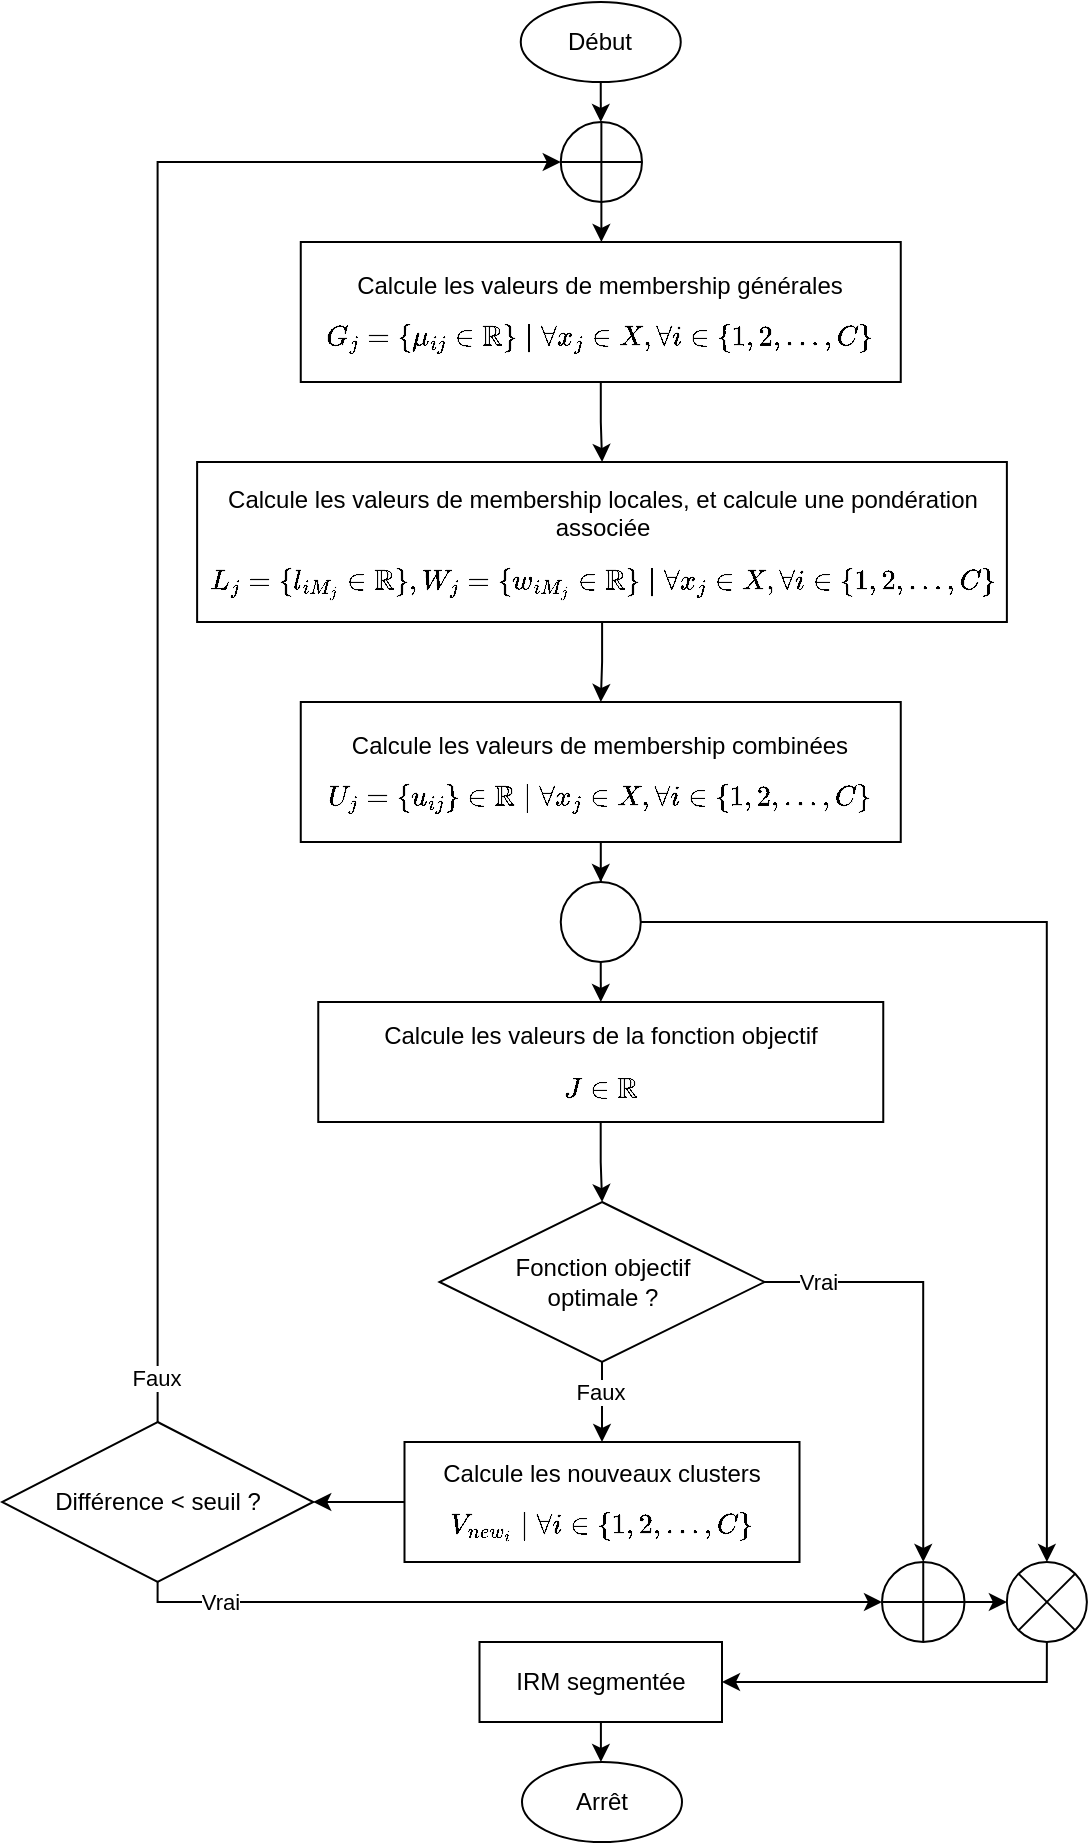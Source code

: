 <mxfile version="22.1.2" type="device">
  <diagram id="C5RBs43oDa-KdzZeNtuy" name="Page-1">
    <mxGraphModel dx="1313" dy="776" grid="1" gridSize="10" guides="1" tooltips="1" connect="1" arrows="1" fold="1" page="1" pageScale="1" pageWidth="827" pageHeight="1169" math="1" shadow="0">
      <root>
        <mxCell id="WIyWlLk6GJQsqaUBKTNV-0" />
        <mxCell id="WIyWlLk6GJQsqaUBKTNV-1" parent="WIyWlLk6GJQsqaUBKTNV-0" />
        <mxCell id="LFshwn0Ff7j0tCdY09gB-49" value="" style="edgeStyle=orthogonalEdgeStyle;rounded=0;orthogonalLoop=1;jettySize=auto;html=1;" parent="WIyWlLk6GJQsqaUBKTNV-1" source="LFshwn0Ff7j0tCdY09gB-0" target="LFshwn0Ff7j0tCdY09gB-48" edge="1">
          <mxGeometry relative="1" as="geometry" />
        </mxCell>
        <mxCell id="LFshwn0Ff7j0tCdY09gB-0" value="Début" style="ellipse;whiteSpace=wrap;html=1;" parent="WIyWlLk6GJQsqaUBKTNV-1" vertex="1">
          <mxGeometry x="379.38" y="120" width="80" height="40" as="geometry" />
        </mxCell>
        <mxCell id="LFshwn0Ff7j0tCdY09gB-4" value="" style="edgeStyle=orthogonalEdgeStyle;rounded=0;orthogonalLoop=1;jettySize=auto;html=1;" parent="WIyWlLk6GJQsqaUBKTNV-1" source="LFshwn0Ff7j0tCdY09gB-1" target="LFshwn0Ff7j0tCdY09gB-3" edge="1">
          <mxGeometry relative="1" as="geometry" />
        </mxCell>
        <mxCell id="LFshwn0Ff7j0tCdY09gB-1" value="Calcule les valeurs de membership générales&lt;br&gt;$$G_j = \{\mu_{ij} \in \mathbb{R}\} \mid \forall x_j \in X, \forall i \in \{1,2,...,C\}$$" style="whiteSpace=wrap;html=1;verticalAlign=middle;spacingTop=12;" parent="WIyWlLk6GJQsqaUBKTNV-1" vertex="1">
          <mxGeometry x="269.38" y="240" width="300" height="70" as="geometry" />
        </mxCell>
        <mxCell id="LFshwn0Ff7j0tCdY09gB-11" value="" style="edgeStyle=orthogonalEdgeStyle;rounded=0;orthogonalLoop=1;jettySize=auto;html=1;" parent="WIyWlLk6GJQsqaUBKTNV-1" source="LFshwn0Ff7j0tCdY09gB-3" target="LFshwn0Ff7j0tCdY09gB-10" edge="1">
          <mxGeometry relative="1" as="geometry" />
        </mxCell>
        <mxCell id="LFshwn0Ff7j0tCdY09gB-3" value="Calcule les valeurs de membership locales, et calcule une pondération associée&lt;br&gt;$$L_j= \{l_{iM_j} \in \mathbb{R}\}, W_j = \{w_{iM_j} \in \mathbb{R}\} \mid \forall x_j \in X, \forall i \in \{1,2,...,C\}$$" style="whiteSpace=wrap;html=1;spacingTop=12;" parent="WIyWlLk6GJQsqaUBKTNV-1" vertex="1">
          <mxGeometry x="217.56" y="350" width="404.88" height="80" as="geometry" />
        </mxCell>
        <mxCell id="LFshwn0Ff7j0tCdY09gB-24" value="" style="edgeStyle=orthogonalEdgeStyle;rounded=0;orthogonalLoop=1;jettySize=auto;html=1;" parent="WIyWlLk6GJQsqaUBKTNV-1" source="LFshwn0Ff7j0tCdY09gB-10" target="LFshwn0Ff7j0tCdY09gB-23" edge="1">
          <mxGeometry relative="1" as="geometry" />
        </mxCell>
        <mxCell id="LFshwn0Ff7j0tCdY09gB-10" value="Calcule les valeurs de membership combinées&lt;br&gt;$$U_j = \{u_{ij}\} \in \mathbb{R} \mid \forall x_j \in X, \forall i \in \{1,2,...,C\}$$" style="whiteSpace=wrap;html=1;spacingTop=12;" parent="WIyWlLk6GJQsqaUBKTNV-1" vertex="1">
          <mxGeometry x="269.38" y="470" width="300" height="70" as="geometry" />
        </mxCell>
        <mxCell id="LFshwn0Ff7j0tCdY09gB-16" value="" style="edgeStyle=orthogonalEdgeStyle;rounded=0;orthogonalLoop=1;jettySize=auto;html=1;" parent="WIyWlLk6GJQsqaUBKTNV-1" source="LFshwn0Ff7j0tCdY09gB-12" target="LFshwn0Ff7j0tCdY09gB-15" edge="1">
          <mxGeometry relative="1" as="geometry" />
        </mxCell>
        <mxCell id="LFshwn0Ff7j0tCdY09gB-12" value="Calcule les valeurs de la fonction objectif&lt;br&gt;$$J \in \mathbb{R}$$" style="whiteSpace=wrap;html=1;spacingTop=12;" parent="WIyWlLk6GJQsqaUBKTNV-1" vertex="1">
          <mxGeometry x="278.13" y="620" width="282.5" height="60" as="geometry" />
        </mxCell>
        <mxCell id="LFshwn0Ff7j0tCdY09gB-33" value="" style="edgeStyle=orthogonalEdgeStyle;rounded=0;orthogonalLoop=1;jettySize=auto;html=1;" parent="WIyWlLk6GJQsqaUBKTNV-1" source="LFshwn0Ff7j0tCdY09gB-15" target="LFshwn0Ff7j0tCdY09gB-32" edge="1">
          <mxGeometry relative="1" as="geometry" />
        </mxCell>
        <mxCell id="LFshwn0Ff7j0tCdY09gB-34" value="Faux" style="edgeLabel;html=1;align=center;verticalAlign=middle;resizable=0;points=[];" parent="LFshwn0Ff7j0tCdY09gB-33" vertex="1" connectable="0">
          <mxGeometry x="-0.374" relative="1" as="geometry">
            <mxPoint x="-1" y="2" as="offset" />
          </mxGeometry>
        </mxCell>
        <mxCell id="LFshwn0Ff7j0tCdY09gB-53" style="edgeStyle=orthogonalEdgeStyle;rounded=0;orthogonalLoop=1;jettySize=auto;html=1;exitX=1;exitY=0.5;exitDx=0;exitDy=0;entryX=0.5;entryY=0;entryDx=0;entryDy=0;" parent="WIyWlLk6GJQsqaUBKTNV-1" source="LFshwn0Ff7j0tCdY09gB-15" target="TsPeEVxIqd-z6GiVTvfl-0" edge="1">
          <mxGeometry relative="1" as="geometry">
            <mxPoint x="600" y="760" as="targetPoint" />
          </mxGeometry>
        </mxCell>
        <mxCell id="LFshwn0Ff7j0tCdY09gB-55" value="Vrai" style="edgeLabel;html=1;align=center;verticalAlign=middle;resizable=0;points=[];" parent="LFshwn0Ff7j0tCdY09gB-53" vertex="1" connectable="0">
          <mxGeometry x="-0.248" y="-3" relative="1" as="geometry">
            <mxPoint x="-50" y="-3" as="offset" />
          </mxGeometry>
        </mxCell>
        <mxCell id="LFshwn0Ff7j0tCdY09gB-15" value="Fonction objectif&lt;br&gt;optimale ?" style="rhombus;whiteSpace=wrap;html=1;spacingTop=0;" parent="WIyWlLk6GJQsqaUBKTNV-1" vertex="1">
          <mxGeometry x="338.75" y="720" width="162.5" height="80" as="geometry" />
        </mxCell>
        <mxCell id="LFshwn0Ff7j0tCdY09gB-56" style="edgeStyle=orthogonalEdgeStyle;rounded=0;orthogonalLoop=1;jettySize=auto;html=1;exitX=0.5;exitY=1;exitDx=0;exitDy=0;entryX=1;entryY=0.5;entryDx=0;entryDy=0;" parent="WIyWlLk6GJQsqaUBKTNV-1" source="LFshwn0Ff7j0tCdY09gB-22" target="LFshwn0Ff7j0tCdY09gB-27" edge="1">
          <mxGeometry relative="1" as="geometry">
            <mxPoint x="520" y="1000" as="targetPoint" />
            <Array as="points">
              <mxPoint x="642" y="960" />
            </Array>
          </mxGeometry>
        </mxCell>
        <mxCell id="LFshwn0Ff7j0tCdY09gB-22" value="" style="shape=sumEllipse;perimeter=ellipsePerimeter;whiteSpace=wrap;html=1;backgroundOutline=1;" parent="WIyWlLk6GJQsqaUBKTNV-1" vertex="1">
          <mxGeometry x="622.44" y="900" width="40" height="40" as="geometry" />
        </mxCell>
        <mxCell id="LFshwn0Ff7j0tCdY09gB-25" value="" style="edgeStyle=orthogonalEdgeStyle;rounded=0;orthogonalLoop=1;jettySize=auto;html=1;" parent="WIyWlLk6GJQsqaUBKTNV-1" source="LFshwn0Ff7j0tCdY09gB-23" target="LFshwn0Ff7j0tCdY09gB-12" edge="1">
          <mxGeometry relative="1" as="geometry" />
        </mxCell>
        <mxCell id="LFshwn0Ff7j0tCdY09gB-54" style="edgeStyle=orthogonalEdgeStyle;rounded=0;orthogonalLoop=1;jettySize=auto;html=1;exitX=1;exitY=0.5;exitDx=0;exitDy=0;entryX=0.5;entryY=0;entryDx=0;entryDy=0;" parent="WIyWlLk6GJQsqaUBKTNV-1" source="LFshwn0Ff7j0tCdY09gB-23" target="LFshwn0Ff7j0tCdY09gB-22" edge="1">
          <mxGeometry relative="1" as="geometry" />
        </mxCell>
        <mxCell id="LFshwn0Ff7j0tCdY09gB-23" value="" style="ellipse;whiteSpace=wrap;html=1;spacingTop=10;" parent="WIyWlLk6GJQsqaUBKTNV-1" vertex="1">
          <mxGeometry x="399.38" y="560" width="40" height="40" as="geometry" />
        </mxCell>
        <mxCell id="LFshwn0Ff7j0tCdY09gB-30" value="" style="edgeStyle=orthogonalEdgeStyle;rounded=0;orthogonalLoop=1;jettySize=auto;html=1;" parent="WIyWlLk6GJQsqaUBKTNV-1" source="LFshwn0Ff7j0tCdY09gB-27" target="LFshwn0Ff7j0tCdY09gB-29" edge="1">
          <mxGeometry relative="1" as="geometry" />
        </mxCell>
        <mxCell id="LFshwn0Ff7j0tCdY09gB-27" value="IRM segmentée" style="whiteSpace=wrap;html=1;" parent="WIyWlLk6GJQsqaUBKTNV-1" vertex="1">
          <mxGeometry x="358.75" y="940" width="121.25" height="40" as="geometry" />
        </mxCell>
        <mxCell id="LFshwn0Ff7j0tCdY09gB-29" value="Arrêt" style="ellipse;whiteSpace=wrap;html=1;" parent="WIyWlLk6GJQsqaUBKTNV-1" vertex="1">
          <mxGeometry x="380" y="1000" width="80" height="40" as="geometry" />
        </mxCell>
        <mxCell id="LFshwn0Ff7j0tCdY09gB-57" value="" style="edgeStyle=orthogonalEdgeStyle;rounded=0;orthogonalLoop=1;jettySize=auto;html=1;" parent="WIyWlLk6GJQsqaUBKTNV-1" source="LFshwn0Ff7j0tCdY09gB-32" target="LFshwn0Ff7j0tCdY09gB-39" edge="1">
          <mxGeometry relative="1" as="geometry" />
        </mxCell>
        <mxCell id="LFshwn0Ff7j0tCdY09gB-32" value="Calcule les nouveaux clusters&lt;br&gt;$$V_{new_i} \mid \forall i \in \{1,2,...,C\} $$" style="whiteSpace=wrap;html=1;spacingTop=10;" parent="WIyWlLk6GJQsqaUBKTNV-1" vertex="1">
          <mxGeometry x="321.25" y="840" width="197.5" height="60" as="geometry" />
        </mxCell>
        <mxCell id="LFshwn0Ff7j0tCdY09gB-52" style="edgeStyle=orthogonalEdgeStyle;rounded=0;orthogonalLoop=1;jettySize=auto;html=1;exitX=0.5;exitY=0;exitDx=0;exitDy=0;entryX=0;entryY=0.5;entryDx=0;entryDy=0;" parent="WIyWlLk6GJQsqaUBKTNV-1" source="LFshwn0Ff7j0tCdY09gB-39" target="LFshwn0Ff7j0tCdY09gB-48" edge="1">
          <mxGeometry relative="1" as="geometry" />
        </mxCell>
        <mxCell id="LFshwn0Ff7j0tCdY09gB-61" value="Faux" style="edgeLabel;html=1;align=center;verticalAlign=middle;resizable=0;points=[];" parent="LFshwn0Ff7j0tCdY09gB-52" vertex="1" connectable="0">
          <mxGeometry x="-0.937" y="-3" relative="1" as="geometry">
            <mxPoint x="-4" y="4" as="offset" />
          </mxGeometry>
        </mxCell>
        <mxCell id="LFshwn0Ff7j0tCdY09gB-58" style="edgeStyle=orthogonalEdgeStyle;rounded=0;orthogonalLoop=1;jettySize=auto;html=1;exitX=0.5;exitY=1;exitDx=0;exitDy=0;entryX=0;entryY=0.5;entryDx=0;entryDy=0;" parent="WIyWlLk6GJQsqaUBKTNV-1" source="LFshwn0Ff7j0tCdY09gB-39" target="TsPeEVxIqd-z6GiVTvfl-0" edge="1">
          <mxGeometry relative="1" as="geometry">
            <Array as="points">
              <mxPoint x="198" y="920" />
            </Array>
          </mxGeometry>
        </mxCell>
        <mxCell id="LFshwn0Ff7j0tCdY09gB-60" value="Vrai" style="edgeLabel;html=1;align=center;verticalAlign=middle;resizable=0;points=[];" parent="LFshwn0Ff7j0tCdY09gB-58" vertex="1" connectable="0">
          <mxGeometry x="-0.762" y="1" relative="1" as="geometry">
            <mxPoint x="-4" y="1" as="offset" />
          </mxGeometry>
        </mxCell>
        <mxCell id="LFshwn0Ff7j0tCdY09gB-39" value="Différence &amp;lt; seuil ?" style="rhombus;whiteSpace=wrap;html=1;" parent="WIyWlLk6GJQsqaUBKTNV-1" vertex="1">
          <mxGeometry x="120" y="830" width="155.62" height="80" as="geometry" />
        </mxCell>
        <mxCell id="LFshwn0Ff7j0tCdY09gB-59" value="" style="edgeStyle=orthogonalEdgeStyle;rounded=0;orthogonalLoop=1;jettySize=auto;html=1;" parent="WIyWlLk6GJQsqaUBKTNV-1" source="LFshwn0Ff7j0tCdY09gB-48" target="LFshwn0Ff7j0tCdY09gB-1" edge="1">
          <mxGeometry relative="1" as="geometry" />
        </mxCell>
        <mxCell id="LFshwn0Ff7j0tCdY09gB-48" value="" style="shape=orEllipse;perimeter=ellipsePerimeter;whiteSpace=wrap;html=1;backgroundOutline=1;" parent="WIyWlLk6GJQsqaUBKTNV-1" vertex="1">
          <mxGeometry x="399.38" y="180" width="40.62" height="40" as="geometry" />
        </mxCell>
        <mxCell id="TsPeEVxIqd-z6GiVTvfl-1" value="" style="edgeStyle=orthogonalEdgeStyle;rounded=0;orthogonalLoop=1;jettySize=auto;html=1;" parent="WIyWlLk6GJQsqaUBKTNV-1" source="TsPeEVxIqd-z6GiVTvfl-0" target="LFshwn0Ff7j0tCdY09gB-22" edge="1">
          <mxGeometry relative="1" as="geometry" />
        </mxCell>
        <mxCell id="TsPeEVxIqd-z6GiVTvfl-0" value="" style="shape=orEllipse;perimeter=ellipsePerimeter;whiteSpace=wrap;html=1;backgroundOutline=1;" parent="WIyWlLk6GJQsqaUBKTNV-1" vertex="1">
          <mxGeometry x="560" y="900" width="41.25" height="40" as="geometry" />
        </mxCell>
      </root>
    </mxGraphModel>
  </diagram>
</mxfile>
